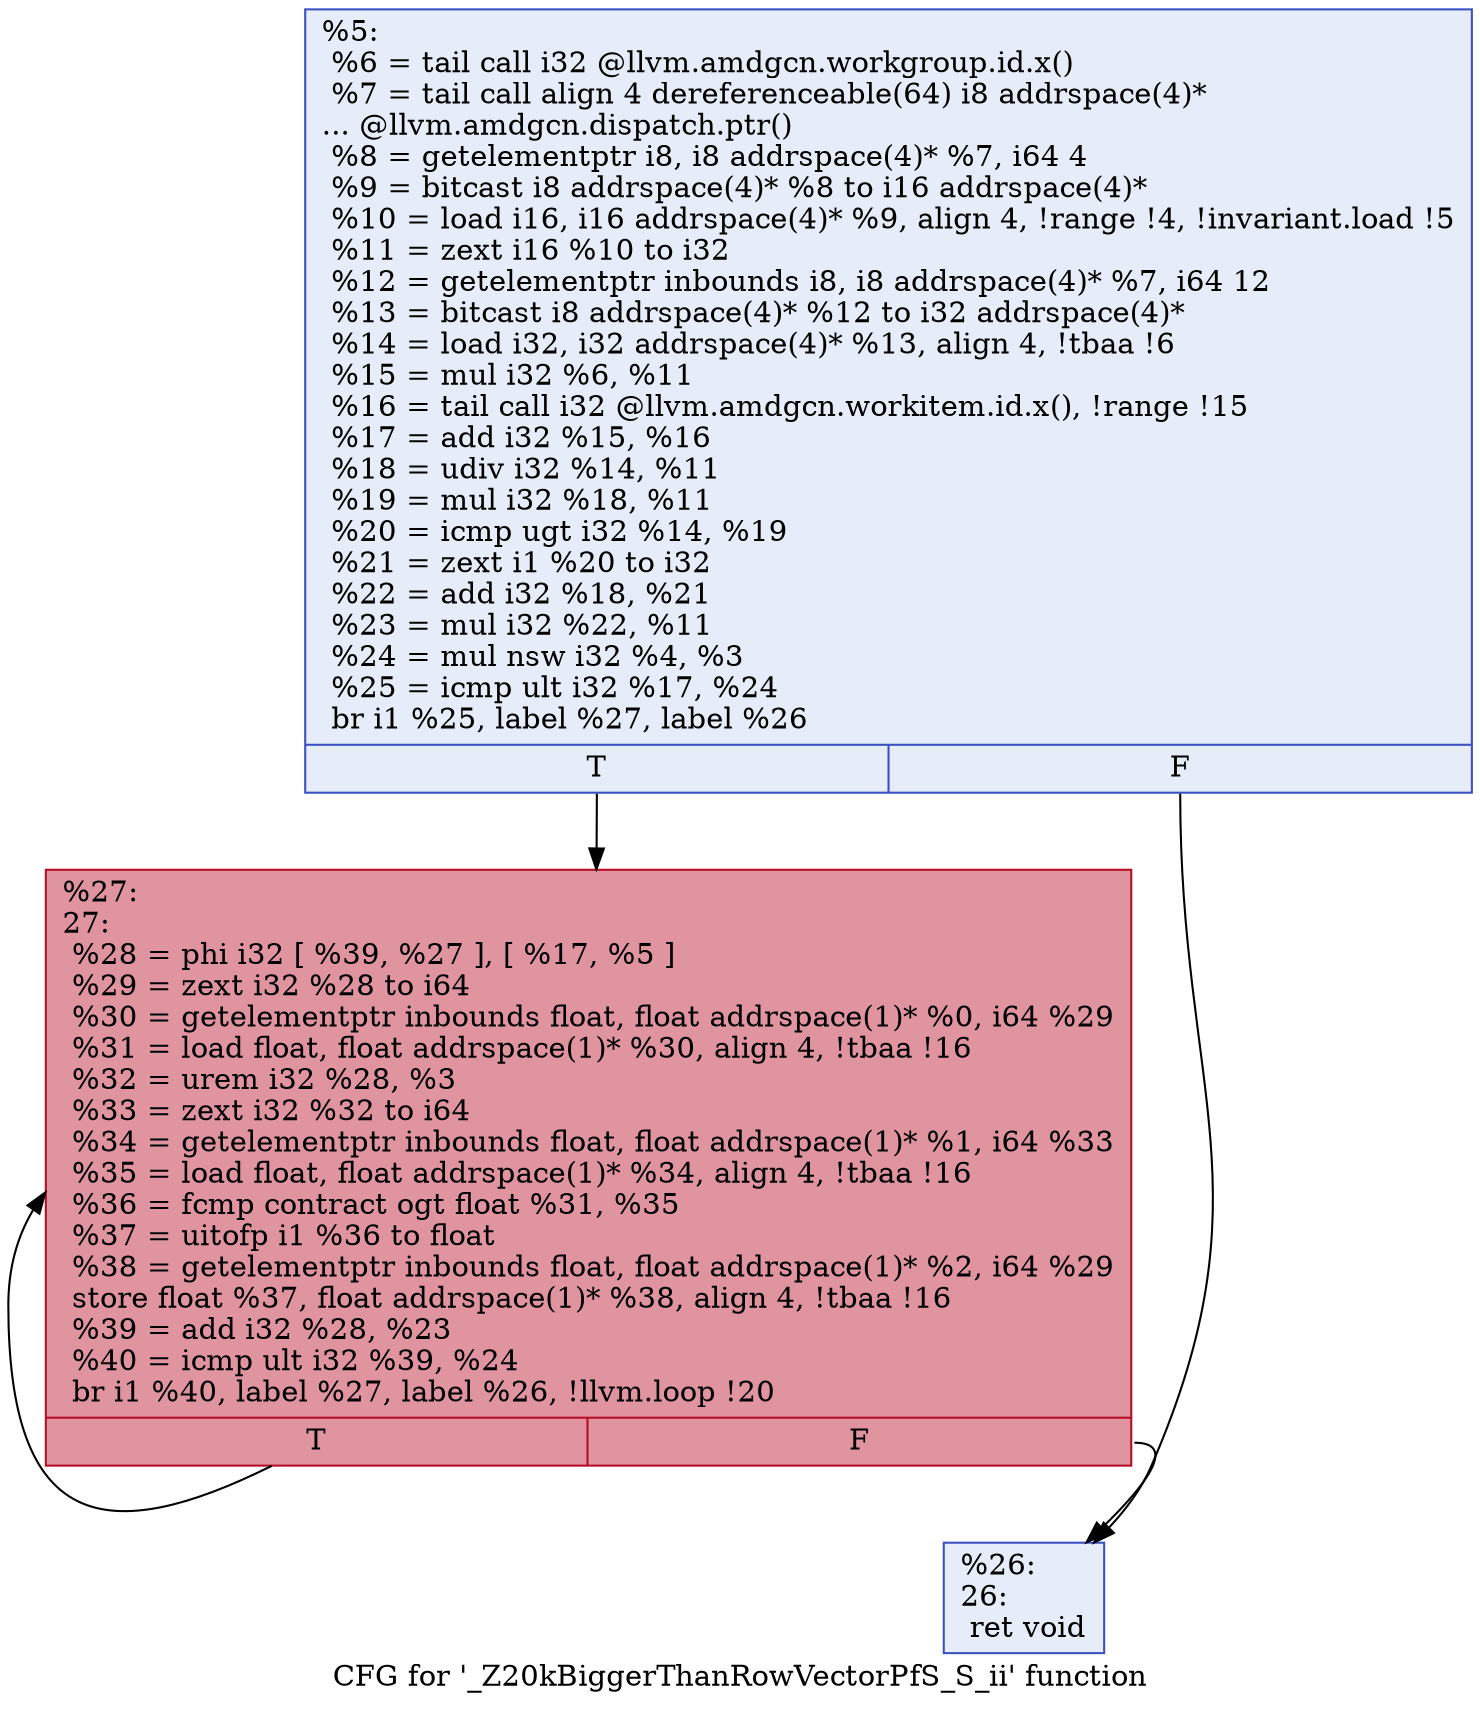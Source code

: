 digraph "CFG for '_Z20kBiggerThanRowVectorPfS_S_ii' function" {
	label="CFG for '_Z20kBiggerThanRowVectorPfS_S_ii' function";

	Node0x62255a0 [shape=record,color="#3d50c3ff", style=filled, fillcolor="#c7d7f070",label="{%5:\l  %6 = tail call i32 @llvm.amdgcn.workgroup.id.x()\l  %7 = tail call align 4 dereferenceable(64) i8 addrspace(4)*\l... @llvm.amdgcn.dispatch.ptr()\l  %8 = getelementptr i8, i8 addrspace(4)* %7, i64 4\l  %9 = bitcast i8 addrspace(4)* %8 to i16 addrspace(4)*\l  %10 = load i16, i16 addrspace(4)* %9, align 4, !range !4, !invariant.load !5\l  %11 = zext i16 %10 to i32\l  %12 = getelementptr inbounds i8, i8 addrspace(4)* %7, i64 12\l  %13 = bitcast i8 addrspace(4)* %12 to i32 addrspace(4)*\l  %14 = load i32, i32 addrspace(4)* %13, align 4, !tbaa !6\l  %15 = mul i32 %6, %11\l  %16 = tail call i32 @llvm.amdgcn.workitem.id.x(), !range !15\l  %17 = add i32 %15, %16\l  %18 = udiv i32 %14, %11\l  %19 = mul i32 %18, %11\l  %20 = icmp ugt i32 %14, %19\l  %21 = zext i1 %20 to i32\l  %22 = add i32 %18, %21\l  %23 = mul i32 %22, %11\l  %24 = mul nsw i32 %4, %3\l  %25 = icmp ult i32 %17, %24\l  br i1 %25, label %27, label %26\l|{<s0>T|<s1>F}}"];
	Node0x62255a0:s0 -> Node0x6227be0;
	Node0x62255a0:s1 -> Node0x6227c70;
	Node0x6227c70 [shape=record,color="#3d50c3ff", style=filled, fillcolor="#c7d7f070",label="{%26:\l26:                                               \l  ret void\l}"];
	Node0x6227be0 [shape=record,color="#b70d28ff", style=filled, fillcolor="#b70d2870",label="{%27:\l27:                                               \l  %28 = phi i32 [ %39, %27 ], [ %17, %5 ]\l  %29 = zext i32 %28 to i64\l  %30 = getelementptr inbounds float, float addrspace(1)* %0, i64 %29\l  %31 = load float, float addrspace(1)* %30, align 4, !tbaa !16\l  %32 = urem i32 %28, %3\l  %33 = zext i32 %32 to i64\l  %34 = getelementptr inbounds float, float addrspace(1)* %1, i64 %33\l  %35 = load float, float addrspace(1)* %34, align 4, !tbaa !16\l  %36 = fcmp contract ogt float %31, %35\l  %37 = uitofp i1 %36 to float\l  %38 = getelementptr inbounds float, float addrspace(1)* %2, i64 %29\l  store float %37, float addrspace(1)* %38, align 4, !tbaa !16\l  %39 = add i32 %28, %23\l  %40 = icmp ult i32 %39, %24\l  br i1 %40, label %27, label %26, !llvm.loop !20\l|{<s0>T|<s1>F}}"];
	Node0x6227be0:s0 -> Node0x6227be0;
	Node0x6227be0:s1 -> Node0x6227c70;
}
